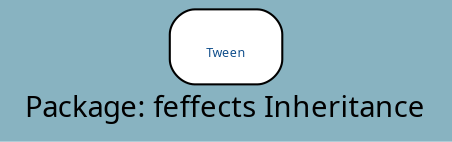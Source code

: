 digraph uml {
	graph [label="Package: feffects Inheritance", ratio=compress, rankdir=RL, smoothing=avg_dist, overlap=compress, packMode="graph", labelloc=c, fontname="DejaVu Sans Condenesed", fontsize=14, bgcolor="#88B3C1", fontcolor=black];
	node [label="\N", style="rounded,filled", fillcolor="#96c288", fontcolor="#104E8B", fontname="FFF Harmony", fontsize=6, shape=record, color=black];
	edge [fontname=Sans, fontsize=8, minlen="1.2", color=black, fontcolor=black];
	graph [lp="107,12",
		bb="0,0,214,61"];
	"feffects.Tween" [label="{\nTween}", fillcolor=white, URL="../types/feffects/Tween.html", tooltip="\nTween", portPos=w, pos="107,43", rects="80,25,134,61", width="0.75", height="0.50"];
}
